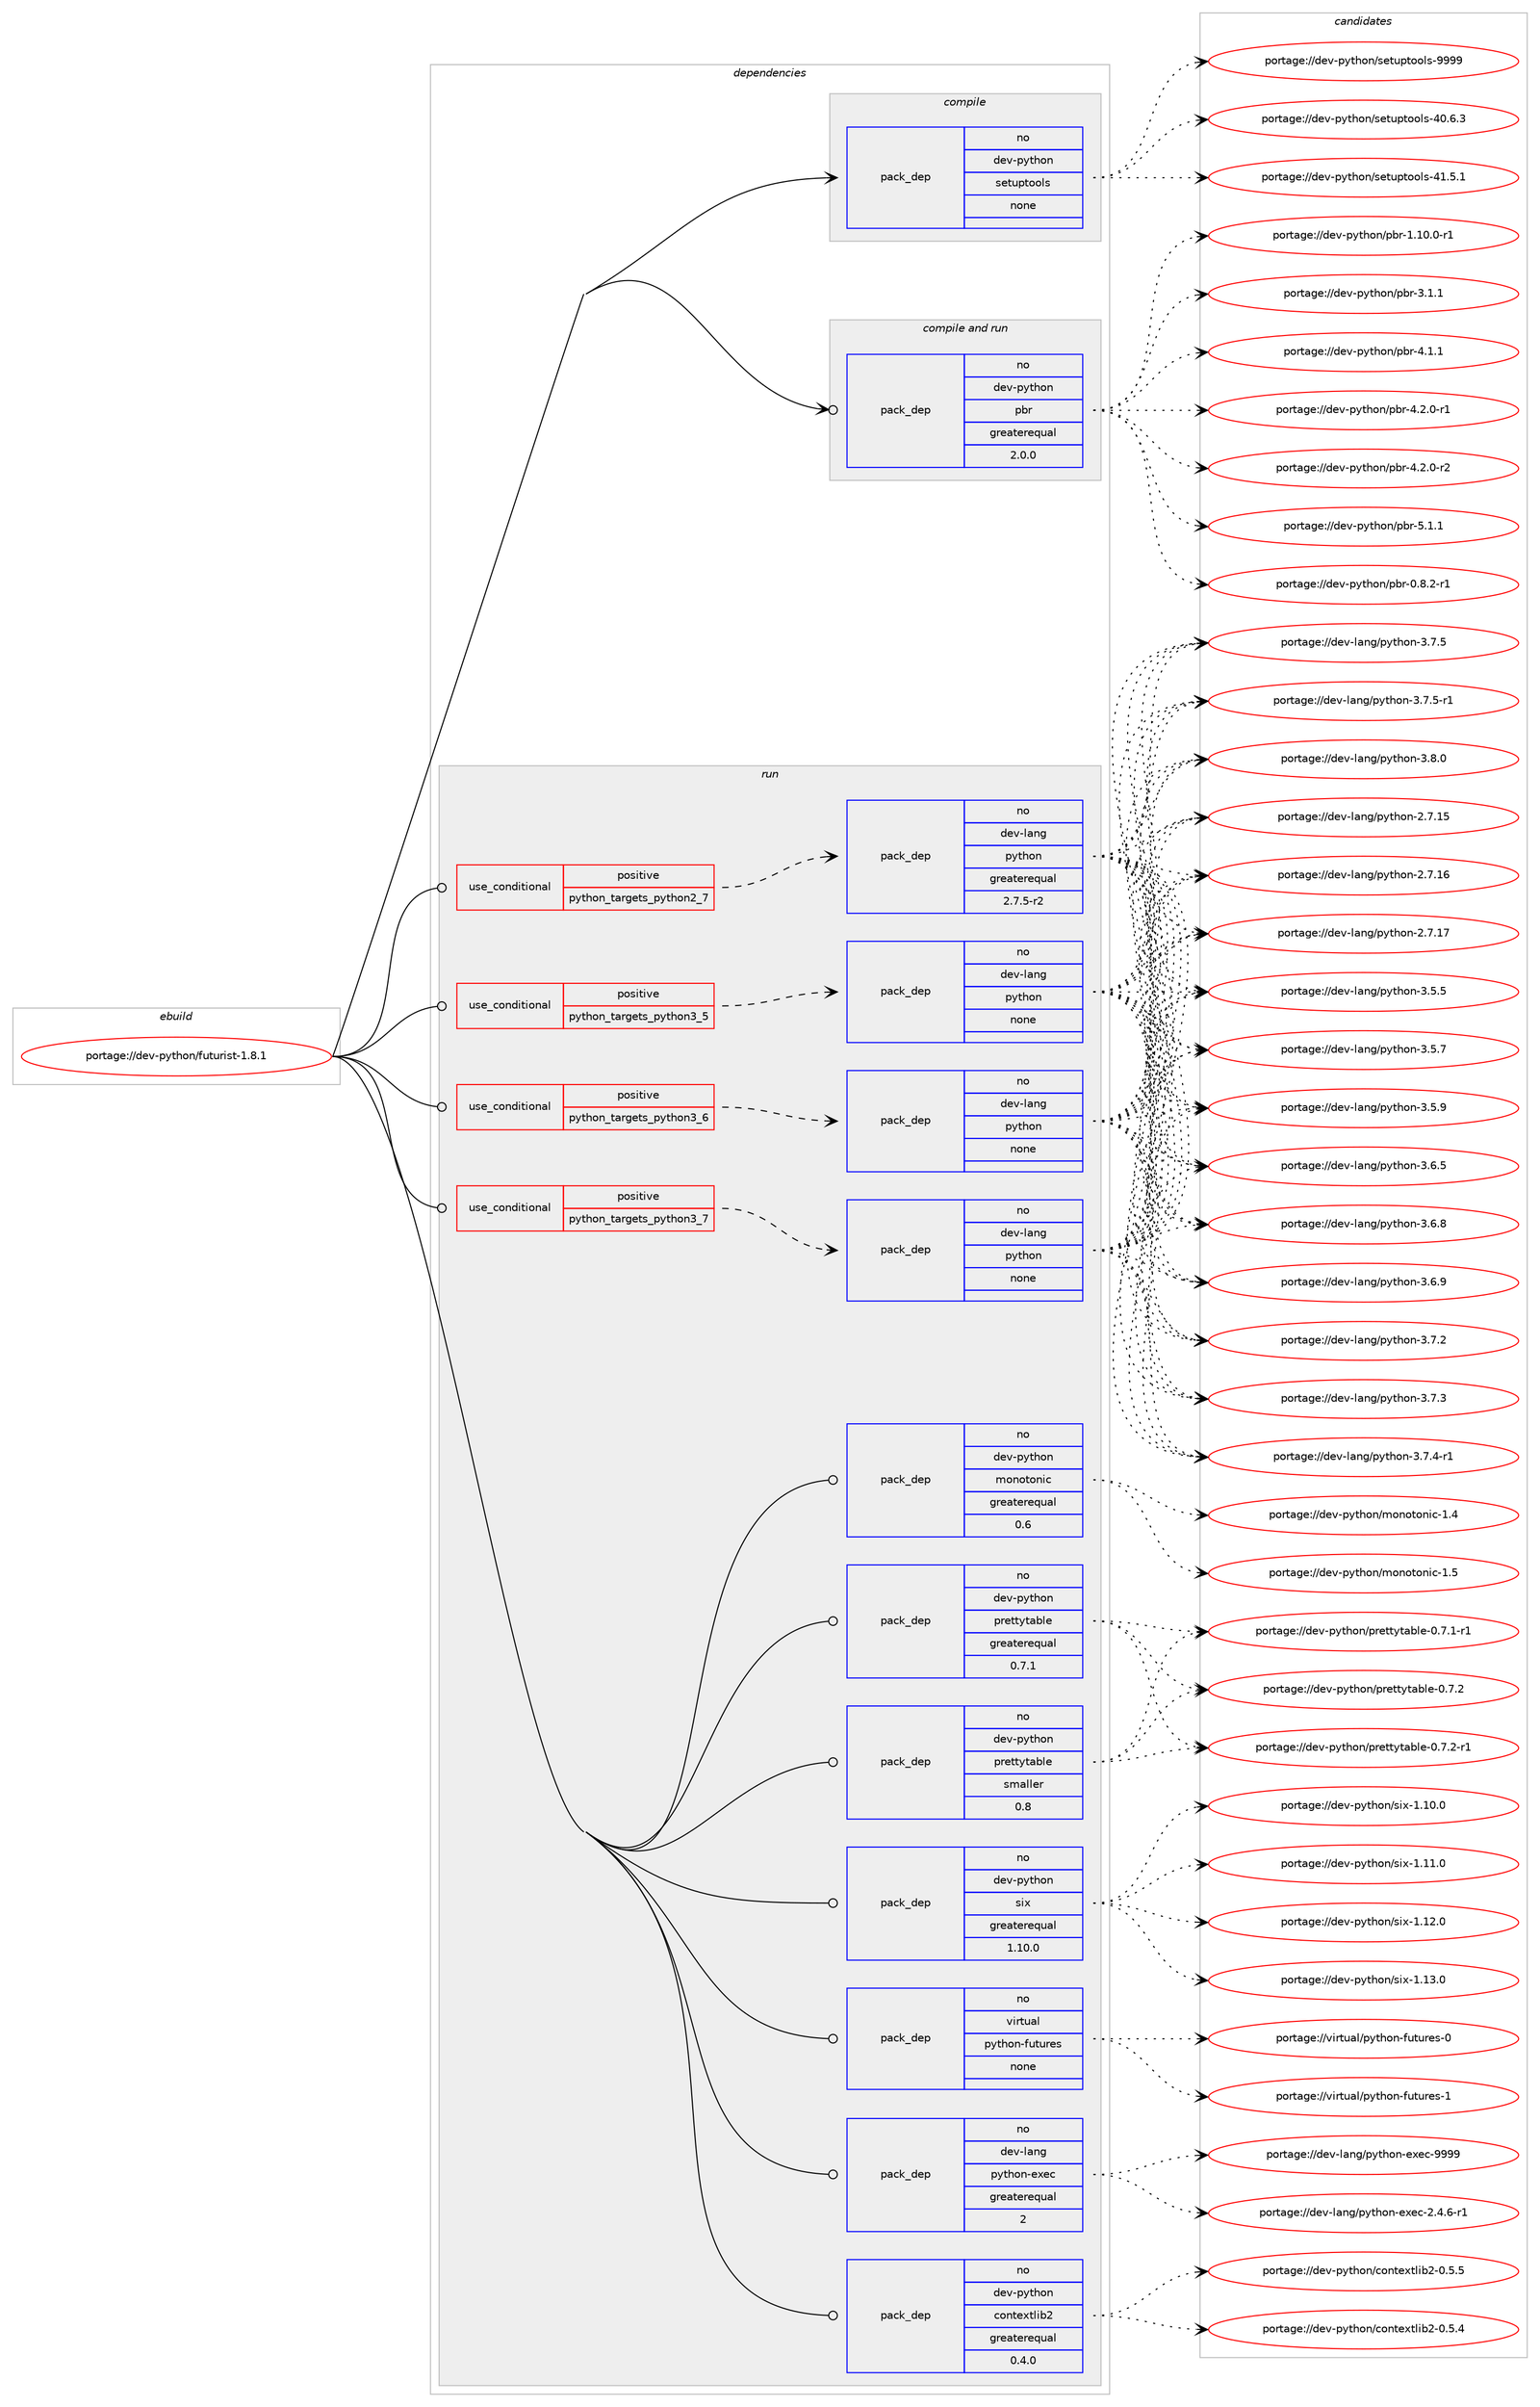 digraph prolog {

# *************
# Graph options
# *************

newrank=true;
concentrate=true;
compound=true;
graph [rankdir=LR,fontname=Helvetica,fontsize=10,ranksep=1.5];#, ranksep=2.5, nodesep=0.2];
edge  [arrowhead=vee];
node  [fontname=Helvetica,fontsize=10];

# **********
# The ebuild
# **********

subgraph cluster_leftcol {
color=gray;
rank=same;
label=<<i>ebuild</i>>;
id [label="portage://dev-python/futurist-1.8.1", color=red, width=4, href="../dev-python/futurist-1.8.1.svg"];
}

# ****************
# The dependencies
# ****************

subgraph cluster_midcol {
color=gray;
label=<<i>dependencies</i>>;
subgraph cluster_compile {
fillcolor="#eeeeee";
style=filled;
label=<<i>compile</i>>;
subgraph pack108509 {
dependency140931 [label=<<TABLE BORDER="0" CELLBORDER="1" CELLSPACING="0" CELLPADDING="4" WIDTH="220"><TR><TD ROWSPAN="6" CELLPADDING="30">pack_dep</TD></TR><TR><TD WIDTH="110">no</TD></TR><TR><TD>dev-python</TD></TR><TR><TD>setuptools</TD></TR><TR><TD>none</TD></TR><TR><TD></TD></TR></TABLE>>, shape=none, color=blue];
}
id:e -> dependency140931:w [weight=20,style="solid",arrowhead="vee"];
}
subgraph cluster_compileandrun {
fillcolor="#eeeeee";
style=filled;
label=<<i>compile and run</i>>;
subgraph pack108510 {
dependency140932 [label=<<TABLE BORDER="0" CELLBORDER="1" CELLSPACING="0" CELLPADDING="4" WIDTH="220"><TR><TD ROWSPAN="6" CELLPADDING="30">pack_dep</TD></TR><TR><TD WIDTH="110">no</TD></TR><TR><TD>dev-python</TD></TR><TR><TD>pbr</TD></TR><TR><TD>greaterequal</TD></TR><TR><TD>2.0.0</TD></TR></TABLE>>, shape=none, color=blue];
}
id:e -> dependency140932:w [weight=20,style="solid",arrowhead="odotvee"];
}
subgraph cluster_run {
fillcolor="#eeeeee";
style=filled;
label=<<i>run</i>>;
subgraph cond29106 {
dependency140933 [label=<<TABLE BORDER="0" CELLBORDER="1" CELLSPACING="0" CELLPADDING="4"><TR><TD ROWSPAN="3" CELLPADDING="10">use_conditional</TD></TR><TR><TD>positive</TD></TR><TR><TD>python_targets_python2_7</TD></TR></TABLE>>, shape=none, color=red];
subgraph pack108511 {
dependency140934 [label=<<TABLE BORDER="0" CELLBORDER="1" CELLSPACING="0" CELLPADDING="4" WIDTH="220"><TR><TD ROWSPAN="6" CELLPADDING="30">pack_dep</TD></TR><TR><TD WIDTH="110">no</TD></TR><TR><TD>dev-lang</TD></TR><TR><TD>python</TD></TR><TR><TD>greaterequal</TD></TR><TR><TD>2.7.5-r2</TD></TR></TABLE>>, shape=none, color=blue];
}
dependency140933:e -> dependency140934:w [weight=20,style="dashed",arrowhead="vee"];
}
id:e -> dependency140933:w [weight=20,style="solid",arrowhead="odot"];
subgraph cond29107 {
dependency140935 [label=<<TABLE BORDER="0" CELLBORDER="1" CELLSPACING="0" CELLPADDING="4"><TR><TD ROWSPAN="3" CELLPADDING="10">use_conditional</TD></TR><TR><TD>positive</TD></TR><TR><TD>python_targets_python3_5</TD></TR></TABLE>>, shape=none, color=red];
subgraph pack108512 {
dependency140936 [label=<<TABLE BORDER="0" CELLBORDER="1" CELLSPACING="0" CELLPADDING="4" WIDTH="220"><TR><TD ROWSPAN="6" CELLPADDING="30">pack_dep</TD></TR><TR><TD WIDTH="110">no</TD></TR><TR><TD>dev-lang</TD></TR><TR><TD>python</TD></TR><TR><TD>none</TD></TR><TR><TD></TD></TR></TABLE>>, shape=none, color=blue];
}
dependency140935:e -> dependency140936:w [weight=20,style="dashed",arrowhead="vee"];
}
id:e -> dependency140935:w [weight=20,style="solid",arrowhead="odot"];
subgraph cond29108 {
dependency140937 [label=<<TABLE BORDER="0" CELLBORDER="1" CELLSPACING="0" CELLPADDING="4"><TR><TD ROWSPAN="3" CELLPADDING="10">use_conditional</TD></TR><TR><TD>positive</TD></TR><TR><TD>python_targets_python3_6</TD></TR></TABLE>>, shape=none, color=red];
subgraph pack108513 {
dependency140938 [label=<<TABLE BORDER="0" CELLBORDER="1" CELLSPACING="0" CELLPADDING="4" WIDTH="220"><TR><TD ROWSPAN="6" CELLPADDING="30">pack_dep</TD></TR><TR><TD WIDTH="110">no</TD></TR><TR><TD>dev-lang</TD></TR><TR><TD>python</TD></TR><TR><TD>none</TD></TR><TR><TD></TD></TR></TABLE>>, shape=none, color=blue];
}
dependency140937:e -> dependency140938:w [weight=20,style="dashed",arrowhead="vee"];
}
id:e -> dependency140937:w [weight=20,style="solid",arrowhead="odot"];
subgraph cond29109 {
dependency140939 [label=<<TABLE BORDER="0" CELLBORDER="1" CELLSPACING="0" CELLPADDING="4"><TR><TD ROWSPAN="3" CELLPADDING="10">use_conditional</TD></TR><TR><TD>positive</TD></TR><TR><TD>python_targets_python3_7</TD></TR></TABLE>>, shape=none, color=red];
subgraph pack108514 {
dependency140940 [label=<<TABLE BORDER="0" CELLBORDER="1" CELLSPACING="0" CELLPADDING="4" WIDTH="220"><TR><TD ROWSPAN="6" CELLPADDING="30">pack_dep</TD></TR><TR><TD WIDTH="110">no</TD></TR><TR><TD>dev-lang</TD></TR><TR><TD>python</TD></TR><TR><TD>none</TD></TR><TR><TD></TD></TR></TABLE>>, shape=none, color=blue];
}
dependency140939:e -> dependency140940:w [weight=20,style="dashed",arrowhead="vee"];
}
id:e -> dependency140939:w [weight=20,style="solid",arrowhead="odot"];
subgraph pack108515 {
dependency140941 [label=<<TABLE BORDER="0" CELLBORDER="1" CELLSPACING="0" CELLPADDING="4" WIDTH="220"><TR><TD ROWSPAN="6" CELLPADDING="30">pack_dep</TD></TR><TR><TD WIDTH="110">no</TD></TR><TR><TD>dev-lang</TD></TR><TR><TD>python-exec</TD></TR><TR><TD>greaterequal</TD></TR><TR><TD>2</TD></TR></TABLE>>, shape=none, color=blue];
}
id:e -> dependency140941:w [weight=20,style="solid",arrowhead="odot"];
subgraph pack108516 {
dependency140942 [label=<<TABLE BORDER="0" CELLBORDER="1" CELLSPACING="0" CELLPADDING="4" WIDTH="220"><TR><TD ROWSPAN="6" CELLPADDING="30">pack_dep</TD></TR><TR><TD WIDTH="110">no</TD></TR><TR><TD>dev-python</TD></TR><TR><TD>contextlib2</TD></TR><TR><TD>greaterequal</TD></TR><TR><TD>0.4.0</TD></TR></TABLE>>, shape=none, color=blue];
}
id:e -> dependency140942:w [weight=20,style="solid",arrowhead="odot"];
subgraph pack108517 {
dependency140943 [label=<<TABLE BORDER="0" CELLBORDER="1" CELLSPACING="0" CELLPADDING="4" WIDTH="220"><TR><TD ROWSPAN="6" CELLPADDING="30">pack_dep</TD></TR><TR><TD WIDTH="110">no</TD></TR><TR><TD>dev-python</TD></TR><TR><TD>monotonic</TD></TR><TR><TD>greaterequal</TD></TR><TR><TD>0.6</TD></TR></TABLE>>, shape=none, color=blue];
}
id:e -> dependency140943:w [weight=20,style="solid",arrowhead="odot"];
subgraph pack108518 {
dependency140944 [label=<<TABLE BORDER="0" CELLBORDER="1" CELLSPACING="0" CELLPADDING="4" WIDTH="220"><TR><TD ROWSPAN="6" CELLPADDING="30">pack_dep</TD></TR><TR><TD WIDTH="110">no</TD></TR><TR><TD>dev-python</TD></TR><TR><TD>prettytable</TD></TR><TR><TD>greaterequal</TD></TR><TR><TD>0.7.1</TD></TR></TABLE>>, shape=none, color=blue];
}
id:e -> dependency140944:w [weight=20,style="solid",arrowhead="odot"];
subgraph pack108519 {
dependency140945 [label=<<TABLE BORDER="0" CELLBORDER="1" CELLSPACING="0" CELLPADDING="4" WIDTH="220"><TR><TD ROWSPAN="6" CELLPADDING="30">pack_dep</TD></TR><TR><TD WIDTH="110">no</TD></TR><TR><TD>dev-python</TD></TR><TR><TD>prettytable</TD></TR><TR><TD>smaller</TD></TR><TR><TD>0.8</TD></TR></TABLE>>, shape=none, color=blue];
}
id:e -> dependency140945:w [weight=20,style="solid",arrowhead="odot"];
subgraph pack108520 {
dependency140946 [label=<<TABLE BORDER="0" CELLBORDER="1" CELLSPACING="0" CELLPADDING="4" WIDTH="220"><TR><TD ROWSPAN="6" CELLPADDING="30">pack_dep</TD></TR><TR><TD WIDTH="110">no</TD></TR><TR><TD>dev-python</TD></TR><TR><TD>six</TD></TR><TR><TD>greaterequal</TD></TR><TR><TD>1.10.0</TD></TR></TABLE>>, shape=none, color=blue];
}
id:e -> dependency140946:w [weight=20,style="solid",arrowhead="odot"];
subgraph pack108521 {
dependency140947 [label=<<TABLE BORDER="0" CELLBORDER="1" CELLSPACING="0" CELLPADDING="4" WIDTH="220"><TR><TD ROWSPAN="6" CELLPADDING="30">pack_dep</TD></TR><TR><TD WIDTH="110">no</TD></TR><TR><TD>virtual</TD></TR><TR><TD>python-futures</TD></TR><TR><TD>none</TD></TR><TR><TD></TD></TR></TABLE>>, shape=none, color=blue];
}
id:e -> dependency140947:w [weight=20,style="solid",arrowhead="odot"];
}
}

# **************
# The candidates
# **************

subgraph cluster_choices {
rank=same;
color=gray;
label=<<i>candidates</i>>;

subgraph choice108509 {
color=black;
nodesep=1;
choiceportage100101118451121211161041111104711510111611711211611111110811545524846544651 [label="portage://dev-python/setuptools-40.6.3", color=red, width=4,href="../dev-python/setuptools-40.6.3.svg"];
choiceportage100101118451121211161041111104711510111611711211611111110811545524946534649 [label="portage://dev-python/setuptools-41.5.1", color=red, width=4,href="../dev-python/setuptools-41.5.1.svg"];
choiceportage10010111845112121116104111110471151011161171121161111111081154557575757 [label="portage://dev-python/setuptools-9999", color=red, width=4,href="../dev-python/setuptools-9999.svg"];
dependency140931:e -> choiceportage100101118451121211161041111104711510111611711211611111110811545524846544651:w [style=dotted,weight="100"];
dependency140931:e -> choiceportage100101118451121211161041111104711510111611711211611111110811545524946534649:w [style=dotted,weight="100"];
dependency140931:e -> choiceportage10010111845112121116104111110471151011161171121161111111081154557575757:w [style=dotted,weight="100"];
}
subgraph choice108510 {
color=black;
nodesep=1;
choiceportage1001011184511212111610411111047112981144548465646504511449 [label="portage://dev-python/pbr-0.8.2-r1", color=red, width=4,href="../dev-python/pbr-0.8.2-r1.svg"];
choiceportage100101118451121211161041111104711298114454946494846484511449 [label="portage://dev-python/pbr-1.10.0-r1", color=red, width=4,href="../dev-python/pbr-1.10.0-r1.svg"];
choiceportage100101118451121211161041111104711298114455146494649 [label="portage://dev-python/pbr-3.1.1", color=red, width=4,href="../dev-python/pbr-3.1.1.svg"];
choiceportage100101118451121211161041111104711298114455246494649 [label="portage://dev-python/pbr-4.1.1", color=red, width=4,href="../dev-python/pbr-4.1.1.svg"];
choiceportage1001011184511212111610411111047112981144552465046484511449 [label="portage://dev-python/pbr-4.2.0-r1", color=red, width=4,href="../dev-python/pbr-4.2.0-r1.svg"];
choiceportage1001011184511212111610411111047112981144552465046484511450 [label="portage://dev-python/pbr-4.2.0-r2", color=red, width=4,href="../dev-python/pbr-4.2.0-r2.svg"];
choiceportage100101118451121211161041111104711298114455346494649 [label="portage://dev-python/pbr-5.1.1", color=red, width=4,href="../dev-python/pbr-5.1.1.svg"];
dependency140932:e -> choiceportage1001011184511212111610411111047112981144548465646504511449:w [style=dotted,weight="100"];
dependency140932:e -> choiceportage100101118451121211161041111104711298114454946494846484511449:w [style=dotted,weight="100"];
dependency140932:e -> choiceportage100101118451121211161041111104711298114455146494649:w [style=dotted,weight="100"];
dependency140932:e -> choiceportage100101118451121211161041111104711298114455246494649:w [style=dotted,weight="100"];
dependency140932:e -> choiceportage1001011184511212111610411111047112981144552465046484511449:w [style=dotted,weight="100"];
dependency140932:e -> choiceportage1001011184511212111610411111047112981144552465046484511450:w [style=dotted,weight="100"];
dependency140932:e -> choiceportage100101118451121211161041111104711298114455346494649:w [style=dotted,weight="100"];
}
subgraph choice108511 {
color=black;
nodesep=1;
choiceportage10010111845108971101034711212111610411111045504655464953 [label="portage://dev-lang/python-2.7.15", color=red, width=4,href="../dev-lang/python-2.7.15.svg"];
choiceportage10010111845108971101034711212111610411111045504655464954 [label="portage://dev-lang/python-2.7.16", color=red, width=4,href="../dev-lang/python-2.7.16.svg"];
choiceportage10010111845108971101034711212111610411111045504655464955 [label="portage://dev-lang/python-2.7.17", color=red, width=4,href="../dev-lang/python-2.7.17.svg"];
choiceportage100101118451089711010347112121116104111110455146534653 [label="portage://dev-lang/python-3.5.5", color=red, width=4,href="../dev-lang/python-3.5.5.svg"];
choiceportage100101118451089711010347112121116104111110455146534655 [label="portage://dev-lang/python-3.5.7", color=red, width=4,href="../dev-lang/python-3.5.7.svg"];
choiceportage100101118451089711010347112121116104111110455146534657 [label="portage://dev-lang/python-3.5.9", color=red, width=4,href="../dev-lang/python-3.5.9.svg"];
choiceportage100101118451089711010347112121116104111110455146544653 [label="portage://dev-lang/python-3.6.5", color=red, width=4,href="../dev-lang/python-3.6.5.svg"];
choiceportage100101118451089711010347112121116104111110455146544656 [label="portage://dev-lang/python-3.6.8", color=red, width=4,href="../dev-lang/python-3.6.8.svg"];
choiceportage100101118451089711010347112121116104111110455146544657 [label="portage://dev-lang/python-3.6.9", color=red, width=4,href="../dev-lang/python-3.6.9.svg"];
choiceportage100101118451089711010347112121116104111110455146554650 [label="portage://dev-lang/python-3.7.2", color=red, width=4,href="../dev-lang/python-3.7.2.svg"];
choiceportage100101118451089711010347112121116104111110455146554651 [label="portage://dev-lang/python-3.7.3", color=red, width=4,href="../dev-lang/python-3.7.3.svg"];
choiceportage1001011184510897110103471121211161041111104551465546524511449 [label="portage://dev-lang/python-3.7.4-r1", color=red, width=4,href="../dev-lang/python-3.7.4-r1.svg"];
choiceportage100101118451089711010347112121116104111110455146554653 [label="portage://dev-lang/python-3.7.5", color=red, width=4,href="../dev-lang/python-3.7.5.svg"];
choiceportage1001011184510897110103471121211161041111104551465546534511449 [label="portage://dev-lang/python-3.7.5-r1", color=red, width=4,href="../dev-lang/python-3.7.5-r1.svg"];
choiceportage100101118451089711010347112121116104111110455146564648 [label="portage://dev-lang/python-3.8.0", color=red, width=4,href="../dev-lang/python-3.8.0.svg"];
dependency140934:e -> choiceportage10010111845108971101034711212111610411111045504655464953:w [style=dotted,weight="100"];
dependency140934:e -> choiceportage10010111845108971101034711212111610411111045504655464954:w [style=dotted,weight="100"];
dependency140934:e -> choiceportage10010111845108971101034711212111610411111045504655464955:w [style=dotted,weight="100"];
dependency140934:e -> choiceportage100101118451089711010347112121116104111110455146534653:w [style=dotted,weight="100"];
dependency140934:e -> choiceportage100101118451089711010347112121116104111110455146534655:w [style=dotted,weight="100"];
dependency140934:e -> choiceportage100101118451089711010347112121116104111110455146534657:w [style=dotted,weight="100"];
dependency140934:e -> choiceportage100101118451089711010347112121116104111110455146544653:w [style=dotted,weight="100"];
dependency140934:e -> choiceportage100101118451089711010347112121116104111110455146544656:w [style=dotted,weight="100"];
dependency140934:e -> choiceportage100101118451089711010347112121116104111110455146544657:w [style=dotted,weight="100"];
dependency140934:e -> choiceportage100101118451089711010347112121116104111110455146554650:w [style=dotted,weight="100"];
dependency140934:e -> choiceportage100101118451089711010347112121116104111110455146554651:w [style=dotted,weight="100"];
dependency140934:e -> choiceportage1001011184510897110103471121211161041111104551465546524511449:w [style=dotted,weight="100"];
dependency140934:e -> choiceportage100101118451089711010347112121116104111110455146554653:w [style=dotted,weight="100"];
dependency140934:e -> choiceportage1001011184510897110103471121211161041111104551465546534511449:w [style=dotted,weight="100"];
dependency140934:e -> choiceportage100101118451089711010347112121116104111110455146564648:w [style=dotted,weight="100"];
}
subgraph choice108512 {
color=black;
nodesep=1;
choiceportage10010111845108971101034711212111610411111045504655464953 [label="portage://dev-lang/python-2.7.15", color=red, width=4,href="../dev-lang/python-2.7.15.svg"];
choiceportage10010111845108971101034711212111610411111045504655464954 [label="portage://dev-lang/python-2.7.16", color=red, width=4,href="../dev-lang/python-2.7.16.svg"];
choiceportage10010111845108971101034711212111610411111045504655464955 [label="portage://dev-lang/python-2.7.17", color=red, width=4,href="../dev-lang/python-2.7.17.svg"];
choiceportage100101118451089711010347112121116104111110455146534653 [label="portage://dev-lang/python-3.5.5", color=red, width=4,href="../dev-lang/python-3.5.5.svg"];
choiceportage100101118451089711010347112121116104111110455146534655 [label="portage://dev-lang/python-3.5.7", color=red, width=4,href="../dev-lang/python-3.5.7.svg"];
choiceportage100101118451089711010347112121116104111110455146534657 [label="portage://dev-lang/python-3.5.9", color=red, width=4,href="../dev-lang/python-3.5.9.svg"];
choiceportage100101118451089711010347112121116104111110455146544653 [label="portage://dev-lang/python-3.6.5", color=red, width=4,href="../dev-lang/python-3.6.5.svg"];
choiceportage100101118451089711010347112121116104111110455146544656 [label="portage://dev-lang/python-3.6.8", color=red, width=4,href="../dev-lang/python-3.6.8.svg"];
choiceportage100101118451089711010347112121116104111110455146544657 [label="portage://dev-lang/python-3.6.9", color=red, width=4,href="../dev-lang/python-3.6.9.svg"];
choiceportage100101118451089711010347112121116104111110455146554650 [label="portage://dev-lang/python-3.7.2", color=red, width=4,href="../dev-lang/python-3.7.2.svg"];
choiceportage100101118451089711010347112121116104111110455146554651 [label="portage://dev-lang/python-3.7.3", color=red, width=4,href="../dev-lang/python-3.7.3.svg"];
choiceportage1001011184510897110103471121211161041111104551465546524511449 [label="portage://dev-lang/python-3.7.4-r1", color=red, width=4,href="../dev-lang/python-3.7.4-r1.svg"];
choiceportage100101118451089711010347112121116104111110455146554653 [label="portage://dev-lang/python-3.7.5", color=red, width=4,href="../dev-lang/python-3.7.5.svg"];
choiceportage1001011184510897110103471121211161041111104551465546534511449 [label="portage://dev-lang/python-3.7.5-r1", color=red, width=4,href="../dev-lang/python-3.7.5-r1.svg"];
choiceportage100101118451089711010347112121116104111110455146564648 [label="portage://dev-lang/python-3.8.0", color=red, width=4,href="../dev-lang/python-3.8.0.svg"];
dependency140936:e -> choiceportage10010111845108971101034711212111610411111045504655464953:w [style=dotted,weight="100"];
dependency140936:e -> choiceportage10010111845108971101034711212111610411111045504655464954:w [style=dotted,weight="100"];
dependency140936:e -> choiceportage10010111845108971101034711212111610411111045504655464955:w [style=dotted,weight="100"];
dependency140936:e -> choiceportage100101118451089711010347112121116104111110455146534653:w [style=dotted,weight="100"];
dependency140936:e -> choiceportage100101118451089711010347112121116104111110455146534655:w [style=dotted,weight="100"];
dependency140936:e -> choiceportage100101118451089711010347112121116104111110455146534657:w [style=dotted,weight="100"];
dependency140936:e -> choiceportage100101118451089711010347112121116104111110455146544653:w [style=dotted,weight="100"];
dependency140936:e -> choiceportage100101118451089711010347112121116104111110455146544656:w [style=dotted,weight="100"];
dependency140936:e -> choiceportage100101118451089711010347112121116104111110455146544657:w [style=dotted,weight="100"];
dependency140936:e -> choiceportage100101118451089711010347112121116104111110455146554650:w [style=dotted,weight="100"];
dependency140936:e -> choiceportage100101118451089711010347112121116104111110455146554651:w [style=dotted,weight="100"];
dependency140936:e -> choiceportage1001011184510897110103471121211161041111104551465546524511449:w [style=dotted,weight="100"];
dependency140936:e -> choiceportage100101118451089711010347112121116104111110455146554653:w [style=dotted,weight="100"];
dependency140936:e -> choiceportage1001011184510897110103471121211161041111104551465546534511449:w [style=dotted,weight="100"];
dependency140936:e -> choiceportage100101118451089711010347112121116104111110455146564648:w [style=dotted,weight="100"];
}
subgraph choice108513 {
color=black;
nodesep=1;
choiceportage10010111845108971101034711212111610411111045504655464953 [label="portage://dev-lang/python-2.7.15", color=red, width=4,href="../dev-lang/python-2.7.15.svg"];
choiceportage10010111845108971101034711212111610411111045504655464954 [label="portage://dev-lang/python-2.7.16", color=red, width=4,href="../dev-lang/python-2.7.16.svg"];
choiceportage10010111845108971101034711212111610411111045504655464955 [label="portage://dev-lang/python-2.7.17", color=red, width=4,href="../dev-lang/python-2.7.17.svg"];
choiceportage100101118451089711010347112121116104111110455146534653 [label="portage://dev-lang/python-3.5.5", color=red, width=4,href="../dev-lang/python-3.5.5.svg"];
choiceportage100101118451089711010347112121116104111110455146534655 [label="portage://dev-lang/python-3.5.7", color=red, width=4,href="../dev-lang/python-3.5.7.svg"];
choiceportage100101118451089711010347112121116104111110455146534657 [label="portage://dev-lang/python-3.5.9", color=red, width=4,href="../dev-lang/python-3.5.9.svg"];
choiceportage100101118451089711010347112121116104111110455146544653 [label="portage://dev-lang/python-3.6.5", color=red, width=4,href="../dev-lang/python-3.6.5.svg"];
choiceportage100101118451089711010347112121116104111110455146544656 [label="portage://dev-lang/python-3.6.8", color=red, width=4,href="../dev-lang/python-3.6.8.svg"];
choiceportage100101118451089711010347112121116104111110455146544657 [label="portage://dev-lang/python-3.6.9", color=red, width=4,href="../dev-lang/python-3.6.9.svg"];
choiceportage100101118451089711010347112121116104111110455146554650 [label="portage://dev-lang/python-3.7.2", color=red, width=4,href="../dev-lang/python-3.7.2.svg"];
choiceportage100101118451089711010347112121116104111110455146554651 [label="portage://dev-lang/python-3.7.3", color=red, width=4,href="../dev-lang/python-3.7.3.svg"];
choiceportage1001011184510897110103471121211161041111104551465546524511449 [label="portage://dev-lang/python-3.7.4-r1", color=red, width=4,href="../dev-lang/python-3.7.4-r1.svg"];
choiceportage100101118451089711010347112121116104111110455146554653 [label="portage://dev-lang/python-3.7.5", color=red, width=4,href="../dev-lang/python-3.7.5.svg"];
choiceportage1001011184510897110103471121211161041111104551465546534511449 [label="portage://dev-lang/python-3.7.5-r1", color=red, width=4,href="../dev-lang/python-3.7.5-r1.svg"];
choiceportage100101118451089711010347112121116104111110455146564648 [label="portage://dev-lang/python-3.8.0", color=red, width=4,href="../dev-lang/python-3.8.0.svg"];
dependency140938:e -> choiceportage10010111845108971101034711212111610411111045504655464953:w [style=dotted,weight="100"];
dependency140938:e -> choiceportage10010111845108971101034711212111610411111045504655464954:w [style=dotted,weight="100"];
dependency140938:e -> choiceportage10010111845108971101034711212111610411111045504655464955:w [style=dotted,weight="100"];
dependency140938:e -> choiceportage100101118451089711010347112121116104111110455146534653:w [style=dotted,weight="100"];
dependency140938:e -> choiceportage100101118451089711010347112121116104111110455146534655:w [style=dotted,weight="100"];
dependency140938:e -> choiceportage100101118451089711010347112121116104111110455146534657:w [style=dotted,weight="100"];
dependency140938:e -> choiceportage100101118451089711010347112121116104111110455146544653:w [style=dotted,weight="100"];
dependency140938:e -> choiceportage100101118451089711010347112121116104111110455146544656:w [style=dotted,weight="100"];
dependency140938:e -> choiceportage100101118451089711010347112121116104111110455146544657:w [style=dotted,weight="100"];
dependency140938:e -> choiceportage100101118451089711010347112121116104111110455146554650:w [style=dotted,weight="100"];
dependency140938:e -> choiceportage100101118451089711010347112121116104111110455146554651:w [style=dotted,weight="100"];
dependency140938:e -> choiceportage1001011184510897110103471121211161041111104551465546524511449:w [style=dotted,weight="100"];
dependency140938:e -> choiceportage100101118451089711010347112121116104111110455146554653:w [style=dotted,weight="100"];
dependency140938:e -> choiceportage1001011184510897110103471121211161041111104551465546534511449:w [style=dotted,weight="100"];
dependency140938:e -> choiceportage100101118451089711010347112121116104111110455146564648:w [style=dotted,weight="100"];
}
subgraph choice108514 {
color=black;
nodesep=1;
choiceportage10010111845108971101034711212111610411111045504655464953 [label="portage://dev-lang/python-2.7.15", color=red, width=4,href="../dev-lang/python-2.7.15.svg"];
choiceportage10010111845108971101034711212111610411111045504655464954 [label="portage://dev-lang/python-2.7.16", color=red, width=4,href="../dev-lang/python-2.7.16.svg"];
choiceportage10010111845108971101034711212111610411111045504655464955 [label="portage://dev-lang/python-2.7.17", color=red, width=4,href="../dev-lang/python-2.7.17.svg"];
choiceportage100101118451089711010347112121116104111110455146534653 [label="portage://dev-lang/python-3.5.5", color=red, width=4,href="../dev-lang/python-3.5.5.svg"];
choiceportage100101118451089711010347112121116104111110455146534655 [label="portage://dev-lang/python-3.5.7", color=red, width=4,href="../dev-lang/python-3.5.7.svg"];
choiceportage100101118451089711010347112121116104111110455146534657 [label="portage://dev-lang/python-3.5.9", color=red, width=4,href="../dev-lang/python-3.5.9.svg"];
choiceportage100101118451089711010347112121116104111110455146544653 [label="portage://dev-lang/python-3.6.5", color=red, width=4,href="../dev-lang/python-3.6.5.svg"];
choiceportage100101118451089711010347112121116104111110455146544656 [label="portage://dev-lang/python-3.6.8", color=red, width=4,href="../dev-lang/python-3.6.8.svg"];
choiceportage100101118451089711010347112121116104111110455146544657 [label="portage://dev-lang/python-3.6.9", color=red, width=4,href="../dev-lang/python-3.6.9.svg"];
choiceportage100101118451089711010347112121116104111110455146554650 [label="portage://dev-lang/python-3.7.2", color=red, width=4,href="../dev-lang/python-3.7.2.svg"];
choiceportage100101118451089711010347112121116104111110455146554651 [label="portage://dev-lang/python-3.7.3", color=red, width=4,href="../dev-lang/python-3.7.3.svg"];
choiceportage1001011184510897110103471121211161041111104551465546524511449 [label="portage://dev-lang/python-3.7.4-r1", color=red, width=4,href="../dev-lang/python-3.7.4-r1.svg"];
choiceportage100101118451089711010347112121116104111110455146554653 [label="portage://dev-lang/python-3.7.5", color=red, width=4,href="../dev-lang/python-3.7.5.svg"];
choiceportage1001011184510897110103471121211161041111104551465546534511449 [label="portage://dev-lang/python-3.7.5-r1", color=red, width=4,href="../dev-lang/python-3.7.5-r1.svg"];
choiceportage100101118451089711010347112121116104111110455146564648 [label="portage://dev-lang/python-3.8.0", color=red, width=4,href="../dev-lang/python-3.8.0.svg"];
dependency140940:e -> choiceportage10010111845108971101034711212111610411111045504655464953:w [style=dotted,weight="100"];
dependency140940:e -> choiceportage10010111845108971101034711212111610411111045504655464954:w [style=dotted,weight="100"];
dependency140940:e -> choiceportage10010111845108971101034711212111610411111045504655464955:w [style=dotted,weight="100"];
dependency140940:e -> choiceportage100101118451089711010347112121116104111110455146534653:w [style=dotted,weight="100"];
dependency140940:e -> choiceportage100101118451089711010347112121116104111110455146534655:w [style=dotted,weight="100"];
dependency140940:e -> choiceportage100101118451089711010347112121116104111110455146534657:w [style=dotted,weight="100"];
dependency140940:e -> choiceportage100101118451089711010347112121116104111110455146544653:w [style=dotted,weight="100"];
dependency140940:e -> choiceportage100101118451089711010347112121116104111110455146544656:w [style=dotted,weight="100"];
dependency140940:e -> choiceportage100101118451089711010347112121116104111110455146544657:w [style=dotted,weight="100"];
dependency140940:e -> choiceportage100101118451089711010347112121116104111110455146554650:w [style=dotted,weight="100"];
dependency140940:e -> choiceportage100101118451089711010347112121116104111110455146554651:w [style=dotted,weight="100"];
dependency140940:e -> choiceportage1001011184510897110103471121211161041111104551465546524511449:w [style=dotted,weight="100"];
dependency140940:e -> choiceportage100101118451089711010347112121116104111110455146554653:w [style=dotted,weight="100"];
dependency140940:e -> choiceportage1001011184510897110103471121211161041111104551465546534511449:w [style=dotted,weight="100"];
dependency140940:e -> choiceportage100101118451089711010347112121116104111110455146564648:w [style=dotted,weight="100"];
}
subgraph choice108515 {
color=black;
nodesep=1;
choiceportage10010111845108971101034711212111610411111045101120101994550465246544511449 [label="portage://dev-lang/python-exec-2.4.6-r1", color=red, width=4,href="../dev-lang/python-exec-2.4.6-r1.svg"];
choiceportage10010111845108971101034711212111610411111045101120101994557575757 [label="portage://dev-lang/python-exec-9999", color=red, width=4,href="../dev-lang/python-exec-9999.svg"];
dependency140941:e -> choiceportage10010111845108971101034711212111610411111045101120101994550465246544511449:w [style=dotted,weight="100"];
dependency140941:e -> choiceportage10010111845108971101034711212111610411111045101120101994557575757:w [style=dotted,weight="100"];
}
subgraph choice108516 {
color=black;
nodesep=1;
choiceportage1001011184511212111610411111047991111101161011201161081059850454846534652 [label="portage://dev-python/contextlib2-0.5.4", color=red, width=4,href="../dev-python/contextlib2-0.5.4.svg"];
choiceportage1001011184511212111610411111047991111101161011201161081059850454846534653 [label="portage://dev-python/contextlib2-0.5.5", color=red, width=4,href="../dev-python/contextlib2-0.5.5.svg"];
dependency140942:e -> choiceportage1001011184511212111610411111047991111101161011201161081059850454846534652:w [style=dotted,weight="100"];
dependency140942:e -> choiceportage1001011184511212111610411111047991111101161011201161081059850454846534653:w [style=dotted,weight="100"];
}
subgraph choice108517 {
color=black;
nodesep=1;
choiceportage10010111845112121116104111110471091111101111161111101059945494652 [label="portage://dev-python/monotonic-1.4", color=red, width=4,href="../dev-python/monotonic-1.4.svg"];
choiceportage10010111845112121116104111110471091111101111161111101059945494653 [label="portage://dev-python/monotonic-1.5", color=red, width=4,href="../dev-python/monotonic-1.5.svg"];
dependency140943:e -> choiceportage10010111845112121116104111110471091111101111161111101059945494652:w [style=dotted,weight="100"];
dependency140943:e -> choiceportage10010111845112121116104111110471091111101111161111101059945494653:w [style=dotted,weight="100"];
}
subgraph choice108518 {
color=black;
nodesep=1;
choiceportage100101118451121211161041111104711211410111611612111697981081014548465546494511449 [label="portage://dev-python/prettytable-0.7.1-r1", color=red, width=4,href="../dev-python/prettytable-0.7.1-r1.svg"];
choiceportage10010111845112121116104111110471121141011161161211169798108101454846554650 [label="portage://dev-python/prettytable-0.7.2", color=red, width=4,href="../dev-python/prettytable-0.7.2.svg"];
choiceportage100101118451121211161041111104711211410111611612111697981081014548465546504511449 [label="portage://dev-python/prettytable-0.7.2-r1", color=red, width=4,href="../dev-python/prettytable-0.7.2-r1.svg"];
dependency140944:e -> choiceportage100101118451121211161041111104711211410111611612111697981081014548465546494511449:w [style=dotted,weight="100"];
dependency140944:e -> choiceportage10010111845112121116104111110471121141011161161211169798108101454846554650:w [style=dotted,weight="100"];
dependency140944:e -> choiceportage100101118451121211161041111104711211410111611612111697981081014548465546504511449:w [style=dotted,weight="100"];
}
subgraph choice108519 {
color=black;
nodesep=1;
choiceportage100101118451121211161041111104711211410111611612111697981081014548465546494511449 [label="portage://dev-python/prettytable-0.7.1-r1", color=red, width=4,href="../dev-python/prettytable-0.7.1-r1.svg"];
choiceportage10010111845112121116104111110471121141011161161211169798108101454846554650 [label="portage://dev-python/prettytable-0.7.2", color=red, width=4,href="../dev-python/prettytable-0.7.2.svg"];
choiceportage100101118451121211161041111104711211410111611612111697981081014548465546504511449 [label="portage://dev-python/prettytable-0.7.2-r1", color=red, width=4,href="../dev-python/prettytable-0.7.2-r1.svg"];
dependency140945:e -> choiceportage100101118451121211161041111104711211410111611612111697981081014548465546494511449:w [style=dotted,weight="100"];
dependency140945:e -> choiceportage10010111845112121116104111110471121141011161161211169798108101454846554650:w [style=dotted,weight="100"];
dependency140945:e -> choiceportage100101118451121211161041111104711211410111611612111697981081014548465546504511449:w [style=dotted,weight="100"];
}
subgraph choice108520 {
color=black;
nodesep=1;
choiceportage100101118451121211161041111104711510512045494649484648 [label="portage://dev-python/six-1.10.0", color=red, width=4,href="../dev-python/six-1.10.0.svg"];
choiceportage100101118451121211161041111104711510512045494649494648 [label="portage://dev-python/six-1.11.0", color=red, width=4,href="../dev-python/six-1.11.0.svg"];
choiceportage100101118451121211161041111104711510512045494649504648 [label="portage://dev-python/six-1.12.0", color=red, width=4,href="../dev-python/six-1.12.0.svg"];
choiceportage100101118451121211161041111104711510512045494649514648 [label="portage://dev-python/six-1.13.0", color=red, width=4,href="../dev-python/six-1.13.0.svg"];
dependency140946:e -> choiceportage100101118451121211161041111104711510512045494649484648:w [style=dotted,weight="100"];
dependency140946:e -> choiceportage100101118451121211161041111104711510512045494649494648:w [style=dotted,weight="100"];
dependency140946:e -> choiceportage100101118451121211161041111104711510512045494649504648:w [style=dotted,weight="100"];
dependency140946:e -> choiceportage100101118451121211161041111104711510512045494649514648:w [style=dotted,weight="100"];
}
subgraph choice108521 {
color=black;
nodesep=1;
choiceportage1181051141161179710847112121116104111110451021171161171141011154548 [label="portage://virtual/python-futures-0", color=red, width=4,href="../virtual/python-futures-0.svg"];
choiceportage1181051141161179710847112121116104111110451021171161171141011154549 [label="portage://virtual/python-futures-1", color=red, width=4,href="../virtual/python-futures-1.svg"];
dependency140947:e -> choiceportage1181051141161179710847112121116104111110451021171161171141011154548:w [style=dotted,weight="100"];
dependency140947:e -> choiceportage1181051141161179710847112121116104111110451021171161171141011154549:w [style=dotted,weight="100"];
}
}

}
